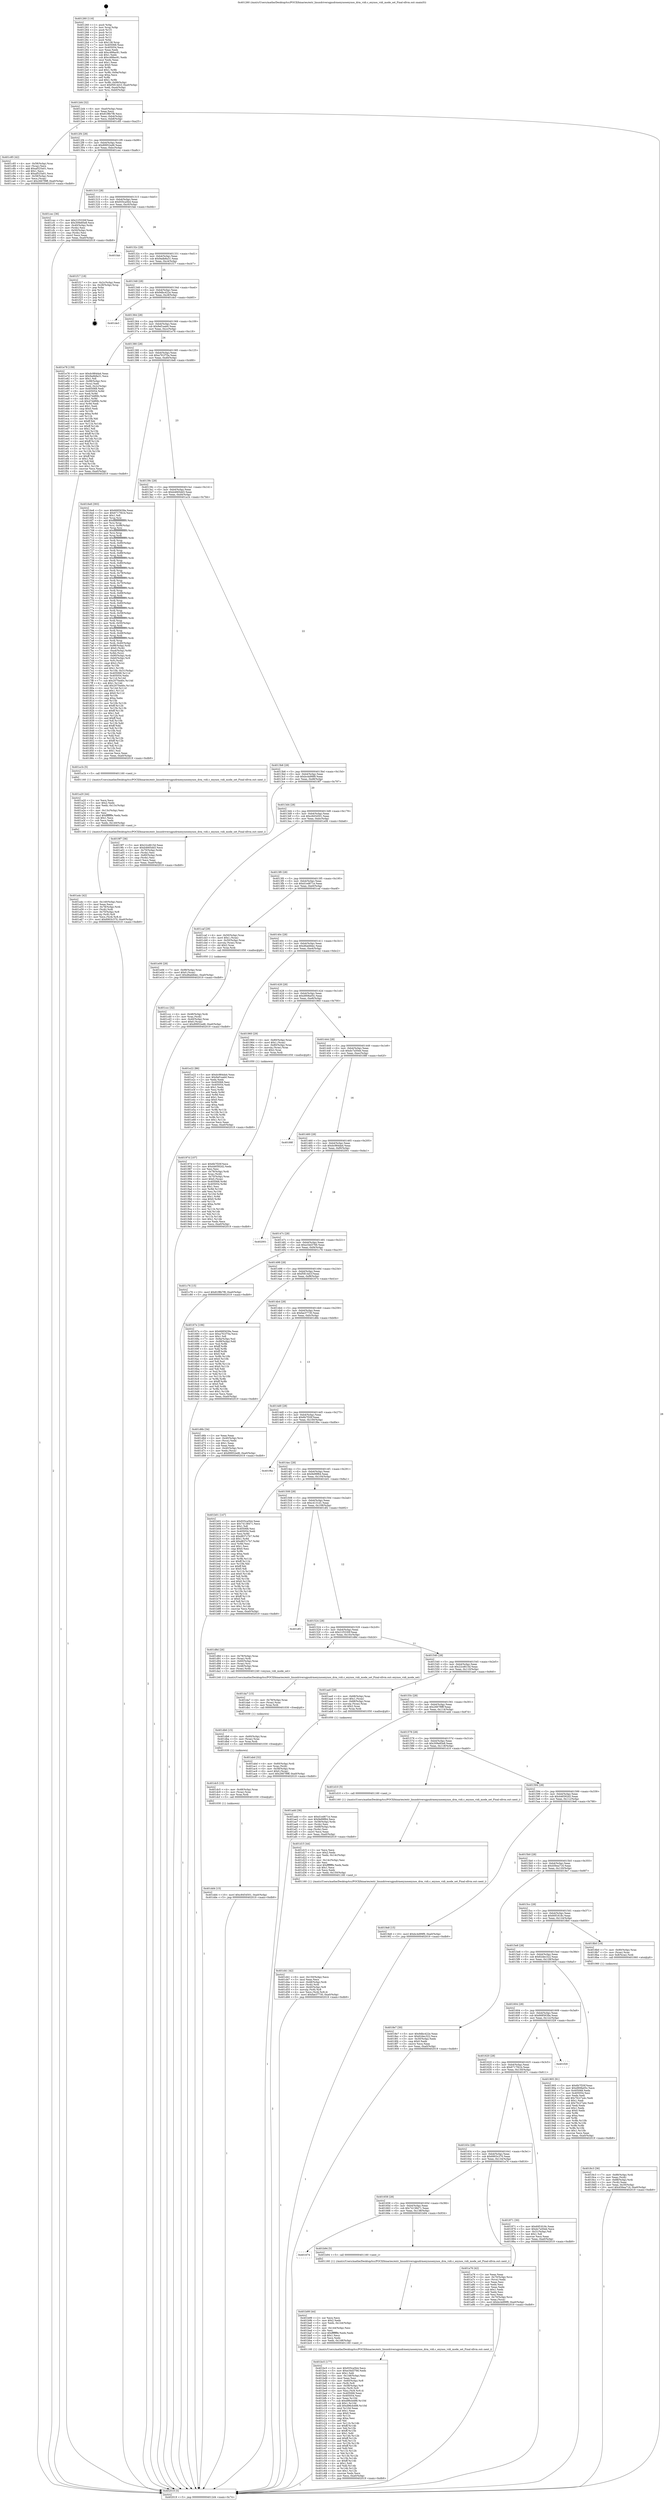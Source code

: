 digraph "0x401260" {
  label = "0x401260 (/mnt/c/Users/mathe/Desktop/tcc/POCII/binaries/extr_linuxdriversgpudrmexynosexynos_drm_vidi.c_exynos_vidi_mode_set_Final-ollvm.out::main(0))"
  labelloc = "t"
  node[shape=record]

  Entry [label="",width=0.3,height=0.3,shape=circle,fillcolor=black,style=filled]
  "0x4012d4" [label="{
     0x4012d4 [32]\l
     | [instrs]\l
     &nbsp;&nbsp;0x4012d4 \<+6\>: mov -0xa0(%rbp),%eax\l
     &nbsp;&nbsp;0x4012da \<+2\>: mov %eax,%ecx\l
     &nbsp;&nbsp;0x4012dc \<+6\>: sub $0x81f8b7f8,%ecx\l
     &nbsp;&nbsp;0x4012e2 \<+6\>: mov %eax,-0xb4(%rbp)\l
     &nbsp;&nbsp;0x4012e8 \<+6\>: mov %ecx,-0xb8(%rbp)\l
     &nbsp;&nbsp;0x4012ee \<+6\>: je 0000000000401c85 \<main+0xa25\>\l
  }"]
  "0x401c85" [label="{
     0x401c85 [42]\l
     | [instrs]\l
     &nbsp;&nbsp;0x401c85 \<+4\>: mov -0x58(%rbp),%rax\l
     &nbsp;&nbsp;0x401c89 \<+2\>: mov (%rax),%ecx\l
     &nbsp;&nbsp;0x401c8b \<+6\>: add $0xaf525a01,%ecx\l
     &nbsp;&nbsp;0x401c91 \<+3\>: add $0x1,%ecx\l
     &nbsp;&nbsp;0x401c94 \<+6\>: sub $0xaf525a01,%ecx\l
     &nbsp;&nbsp;0x401c9a \<+4\>: mov -0x58(%rbp),%rax\l
     &nbsp;&nbsp;0x401c9e \<+2\>: mov %ecx,(%rax)\l
     &nbsp;&nbsp;0x401ca0 \<+10\>: movl $0x2667f9ff,-0xa0(%rbp)\l
     &nbsp;&nbsp;0x401caa \<+5\>: jmp 0000000000402019 \<main+0xdb9\>\l
  }"]
  "0x4012f4" [label="{
     0x4012f4 [28]\l
     | [instrs]\l
     &nbsp;&nbsp;0x4012f4 \<+5\>: jmp 00000000004012f9 \<main+0x99\>\l
     &nbsp;&nbsp;0x4012f9 \<+6\>: mov -0xb4(%rbp),%eax\l
     &nbsp;&nbsp;0x4012ff \<+5\>: sub $0x89952ed6,%eax\l
     &nbsp;&nbsp;0x401304 \<+6\>: mov %eax,-0xbc(%rbp)\l
     &nbsp;&nbsp;0x40130a \<+6\>: je 0000000000401cec \<main+0xa8c\>\l
  }"]
  Exit [label="",width=0.3,height=0.3,shape=circle,fillcolor=black,style=filled,peripheries=2]
  "0x401cec" [label="{
     0x401cec [36]\l
     | [instrs]\l
     &nbsp;&nbsp;0x401cec \<+5\>: mov $0x21f3330f,%eax\l
     &nbsp;&nbsp;0x401cf1 \<+5\>: mov $0x309e85e8,%ecx\l
     &nbsp;&nbsp;0x401cf6 \<+4\>: mov -0x40(%rbp),%rdx\l
     &nbsp;&nbsp;0x401cfa \<+2\>: mov (%rdx),%esi\l
     &nbsp;&nbsp;0x401cfc \<+4\>: mov -0x50(%rbp),%rdx\l
     &nbsp;&nbsp;0x401d00 \<+2\>: cmp (%rdx),%esi\l
     &nbsp;&nbsp;0x401d02 \<+3\>: cmovl %ecx,%eax\l
     &nbsp;&nbsp;0x401d05 \<+6\>: mov %eax,-0xa0(%rbp)\l
     &nbsp;&nbsp;0x401d0b \<+5\>: jmp 0000000000402019 \<main+0xdb9\>\l
  }"]
  "0x401310" [label="{
     0x401310 [28]\l
     | [instrs]\l
     &nbsp;&nbsp;0x401310 \<+5\>: jmp 0000000000401315 \<main+0xb5\>\l
     &nbsp;&nbsp;0x401315 \<+6\>: mov -0xb4(%rbp),%eax\l
     &nbsp;&nbsp;0x40131b \<+5\>: sub $0x935ca5b4,%eax\l
     &nbsp;&nbsp;0x401320 \<+6\>: mov %eax,-0xc0(%rbp)\l
     &nbsp;&nbsp;0x401326 \<+6\>: je 0000000000401fab \<main+0xd4b\>\l
  }"]
  "0x401dd4" [label="{
     0x401dd4 [15]\l
     | [instrs]\l
     &nbsp;&nbsp;0x401dd4 \<+10\>: movl $0xc8454501,-0xa0(%rbp)\l
     &nbsp;&nbsp;0x401dde \<+5\>: jmp 0000000000402019 \<main+0xdb9\>\l
  }"]
  "0x401fab" [label="{
     0x401fab\l
  }", style=dashed]
  "0x40132c" [label="{
     0x40132c [28]\l
     | [instrs]\l
     &nbsp;&nbsp;0x40132c \<+5\>: jmp 0000000000401331 \<main+0xd1\>\l
     &nbsp;&nbsp;0x401331 \<+6\>: mov -0xb4(%rbp),%eax\l
     &nbsp;&nbsp;0x401337 \<+5\>: sub $0x9adb8a31,%eax\l
     &nbsp;&nbsp;0x40133c \<+6\>: mov %eax,-0xc4(%rbp)\l
     &nbsp;&nbsp;0x401342 \<+6\>: je 0000000000401f17 \<main+0xcb7\>\l
  }"]
  "0x401dc5" [label="{
     0x401dc5 [15]\l
     | [instrs]\l
     &nbsp;&nbsp;0x401dc5 \<+4\>: mov -0x48(%rbp),%rax\l
     &nbsp;&nbsp;0x401dc9 \<+3\>: mov (%rax),%rax\l
     &nbsp;&nbsp;0x401dcc \<+3\>: mov %rax,%rdi\l
     &nbsp;&nbsp;0x401dcf \<+5\>: call 0000000000401030 \<free@plt\>\l
     | [calls]\l
     &nbsp;&nbsp;0x401030 \{1\} (unknown)\l
  }"]
  "0x401f17" [label="{
     0x401f17 [18]\l
     | [instrs]\l
     &nbsp;&nbsp;0x401f17 \<+3\>: mov -0x2c(%rbp),%eax\l
     &nbsp;&nbsp;0x401f1a \<+4\>: lea -0x28(%rbp),%rsp\l
     &nbsp;&nbsp;0x401f1e \<+1\>: pop %rbx\l
     &nbsp;&nbsp;0x401f1f \<+2\>: pop %r12\l
     &nbsp;&nbsp;0x401f21 \<+2\>: pop %r13\l
     &nbsp;&nbsp;0x401f23 \<+2\>: pop %r14\l
     &nbsp;&nbsp;0x401f25 \<+2\>: pop %r15\l
     &nbsp;&nbsp;0x401f27 \<+1\>: pop %rbp\l
     &nbsp;&nbsp;0x401f28 \<+1\>: ret\l
  }"]
  "0x401348" [label="{
     0x401348 [28]\l
     | [instrs]\l
     &nbsp;&nbsp;0x401348 \<+5\>: jmp 000000000040134d \<main+0xed\>\l
     &nbsp;&nbsp;0x40134d \<+6\>: mov -0xb4(%rbp),%eax\l
     &nbsp;&nbsp;0x401353 \<+5\>: sub $0x9dbc422e,%eax\l
     &nbsp;&nbsp;0x401358 \<+6\>: mov %eax,-0xc8(%rbp)\l
     &nbsp;&nbsp;0x40135e \<+6\>: je 0000000000401de3 \<main+0xb83\>\l
  }"]
  "0x401db6" [label="{
     0x401db6 [15]\l
     | [instrs]\l
     &nbsp;&nbsp;0x401db6 \<+4\>: mov -0x60(%rbp),%rax\l
     &nbsp;&nbsp;0x401dba \<+3\>: mov (%rax),%rax\l
     &nbsp;&nbsp;0x401dbd \<+3\>: mov %rax,%rdi\l
     &nbsp;&nbsp;0x401dc0 \<+5\>: call 0000000000401030 \<free@plt\>\l
     | [calls]\l
     &nbsp;&nbsp;0x401030 \{1\} (unknown)\l
  }"]
  "0x401de3" [label="{
     0x401de3\l
  }", style=dashed]
  "0x401364" [label="{
     0x401364 [28]\l
     | [instrs]\l
     &nbsp;&nbsp;0x401364 \<+5\>: jmp 0000000000401369 \<main+0x109\>\l
     &nbsp;&nbsp;0x401369 \<+6\>: mov -0xb4(%rbp),%eax\l
     &nbsp;&nbsp;0x40136f \<+5\>: sub $0x9ef1eab0,%eax\l
     &nbsp;&nbsp;0x401374 \<+6\>: mov %eax,-0xcc(%rbp)\l
     &nbsp;&nbsp;0x40137a \<+6\>: je 0000000000401e78 \<main+0xc18\>\l
  }"]
  "0x401da7" [label="{
     0x401da7 [15]\l
     | [instrs]\l
     &nbsp;&nbsp;0x401da7 \<+4\>: mov -0x78(%rbp),%rax\l
     &nbsp;&nbsp;0x401dab \<+3\>: mov (%rax),%rax\l
     &nbsp;&nbsp;0x401dae \<+3\>: mov %rax,%rdi\l
     &nbsp;&nbsp;0x401db1 \<+5\>: call 0000000000401030 \<free@plt\>\l
     | [calls]\l
     &nbsp;&nbsp;0x401030 \{1\} (unknown)\l
  }"]
  "0x401e78" [label="{
     0x401e78 [159]\l
     | [instrs]\l
     &nbsp;&nbsp;0x401e78 \<+5\>: mov $0xdc984da4,%eax\l
     &nbsp;&nbsp;0x401e7d \<+5\>: mov $0x9adb8a31,%ecx\l
     &nbsp;&nbsp;0x401e82 \<+2\>: mov $0x1,%dl\l
     &nbsp;&nbsp;0x401e84 \<+7\>: mov -0x98(%rbp),%rsi\l
     &nbsp;&nbsp;0x401e8b \<+2\>: mov (%rsi),%edi\l
     &nbsp;&nbsp;0x401e8d \<+3\>: mov %edi,-0x2c(%rbp)\l
     &nbsp;&nbsp;0x401e90 \<+7\>: mov 0x405068,%edi\l
     &nbsp;&nbsp;0x401e97 \<+8\>: mov 0x405054,%r8d\l
     &nbsp;&nbsp;0x401e9f \<+3\>: mov %edi,%r9d\l
     &nbsp;&nbsp;0x401ea2 \<+7\>: add $0x47ddf0fc,%r9d\l
     &nbsp;&nbsp;0x401ea9 \<+4\>: sub $0x1,%r9d\l
     &nbsp;&nbsp;0x401ead \<+7\>: sub $0x47ddf0fc,%r9d\l
     &nbsp;&nbsp;0x401eb4 \<+4\>: imul %r9d,%edi\l
     &nbsp;&nbsp;0x401eb8 \<+3\>: and $0x1,%edi\l
     &nbsp;&nbsp;0x401ebb \<+3\>: cmp $0x0,%edi\l
     &nbsp;&nbsp;0x401ebe \<+4\>: sete %r10b\l
     &nbsp;&nbsp;0x401ec2 \<+4\>: cmp $0xa,%r8d\l
     &nbsp;&nbsp;0x401ec6 \<+4\>: setl %r11b\l
     &nbsp;&nbsp;0x401eca \<+3\>: mov %r10b,%bl\l
     &nbsp;&nbsp;0x401ecd \<+3\>: xor $0xff,%bl\l
     &nbsp;&nbsp;0x401ed0 \<+3\>: mov %r11b,%r14b\l
     &nbsp;&nbsp;0x401ed3 \<+4\>: xor $0xff,%r14b\l
     &nbsp;&nbsp;0x401ed7 \<+3\>: xor $0x1,%dl\l
     &nbsp;&nbsp;0x401eda \<+3\>: mov %bl,%r15b\l
     &nbsp;&nbsp;0x401edd \<+4\>: and $0xff,%r15b\l
     &nbsp;&nbsp;0x401ee1 \<+3\>: and %dl,%r10b\l
     &nbsp;&nbsp;0x401ee4 \<+3\>: mov %r14b,%r12b\l
     &nbsp;&nbsp;0x401ee7 \<+4\>: and $0xff,%r12b\l
     &nbsp;&nbsp;0x401eeb \<+3\>: and %dl,%r11b\l
     &nbsp;&nbsp;0x401eee \<+3\>: or %r10b,%r15b\l
     &nbsp;&nbsp;0x401ef1 \<+3\>: or %r11b,%r12b\l
     &nbsp;&nbsp;0x401ef4 \<+3\>: xor %r12b,%r15b\l
     &nbsp;&nbsp;0x401ef7 \<+3\>: or %r14b,%bl\l
     &nbsp;&nbsp;0x401efa \<+3\>: xor $0xff,%bl\l
     &nbsp;&nbsp;0x401efd \<+3\>: or $0x1,%dl\l
     &nbsp;&nbsp;0x401f00 \<+2\>: and %dl,%bl\l
     &nbsp;&nbsp;0x401f02 \<+3\>: or %bl,%r15b\l
     &nbsp;&nbsp;0x401f05 \<+4\>: test $0x1,%r15b\l
     &nbsp;&nbsp;0x401f09 \<+3\>: cmovne %ecx,%eax\l
     &nbsp;&nbsp;0x401f0c \<+6\>: mov %eax,-0xa0(%rbp)\l
     &nbsp;&nbsp;0x401f12 \<+5\>: jmp 0000000000402019 \<main+0xdb9\>\l
  }"]
  "0x401380" [label="{
     0x401380 [28]\l
     | [instrs]\l
     &nbsp;&nbsp;0x401380 \<+5\>: jmp 0000000000401385 \<main+0x125\>\l
     &nbsp;&nbsp;0x401385 \<+6\>: mov -0xb4(%rbp),%eax\l
     &nbsp;&nbsp;0x40138b \<+5\>: sub $0xa761f70a,%eax\l
     &nbsp;&nbsp;0x401390 \<+6\>: mov %eax,-0xd0(%rbp)\l
     &nbsp;&nbsp;0x401396 \<+6\>: je 00000000004016e8 \<main+0x488\>\l
  }"]
  "0x401d41" [label="{
     0x401d41 [42]\l
     | [instrs]\l
     &nbsp;&nbsp;0x401d41 \<+6\>: mov -0x150(%rbp),%ecx\l
     &nbsp;&nbsp;0x401d47 \<+3\>: imul %eax,%ecx\l
     &nbsp;&nbsp;0x401d4a \<+4\>: mov -0x48(%rbp),%rdi\l
     &nbsp;&nbsp;0x401d4e \<+3\>: mov (%rdi),%rdi\l
     &nbsp;&nbsp;0x401d51 \<+4\>: mov -0x40(%rbp),%r8\l
     &nbsp;&nbsp;0x401d55 \<+3\>: movslq (%r8),%r8\l
     &nbsp;&nbsp;0x401d58 \<+4\>: mov %ecx,(%rdi,%r8,4)\l
     &nbsp;&nbsp;0x401d5c \<+10\>: movl $0xfae37730,-0xa0(%rbp)\l
     &nbsp;&nbsp;0x401d66 \<+5\>: jmp 0000000000402019 \<main+0xdb9\>\l
  }"]
  "0x4016e8" [label="{
     0x4016e8 [393]\l
     | [instrs]\l
     &nbsp;&nbsp;0x4016e8 \<+5\>: mov $0x6685639a,%eax\l
     &nbsp;&nbsp;0x4016ed \<+5\>: mov $0x6717f41b,%ecx\l
     &nbsp;&nbsp;0x4016f2 \<+2\>: mov $0x1,%dl\l
     &nbsp;&nbsp;0x4016f4 \<+3\>: mov %rsp,%rsi\l
     &nbsp;&nbsp;0x4016f7 \<+4\>: add $0xfffffffffffffff0,%rsi\l
     &nbsp;&nbsp;0x4016fb \<+3\>: mov %rsi,%rsp\l
     &nbsp;&nbsp;0x4016fe \<+7\>: mov %rsi,-0x98(%rbp)\l
     &nbsp;&nbsp;0x401705 \<+3\>: mov %rsp,%rsi\l
     &nbsp;&nbsp;0x401708 \<+4\>: add $0xfffffffffffffff0,%rsi\l
     &nbsp;&nbsp;0x40170c \<+3\>: mov %rsi,%rsp\l
     &nbsp;&nbsp;0x40170f \<+3\>: mov %rsp,%rdi\l
     &nbsp;&nbsp;0x401712 \<+4\>: add $0xfffffffffffffff0,%rdi\l
     &nbsp;&nbsp;0x401716 \<+3\>: mov %rdi,%rsp\l
     &nbsp;&nbsp;0x401719 \<+7\>: mov %rdi,-0x90(%rbp)\l
     &nbsp;&nbsp;0x401720 \<+3\>: mov %rsp,%rdi\l
     &nbsp;&nbsp;0x401723 \<+4\>: add $0xfffffffffffffff0,%rdi\l
     &nbsp;&nbsp;0x401727 \<+3\>: mov %rdi,%rsp\l
     &nbsp;&nbsp;0x40172a \<+7\>: mov %rdi,-0x88(%rbp)\l
     &nbsp;&nbsp;0x401731 \<+3\>: mov %rsp,%rdi\l
     &nbsp;&nbsp;0x401734 \<+4\>: add $0xfffffffffffffff0,%rdi\l
     &nbsp;&nbsp;0x401738 \<+3\>: mov %rdi,%rsp\l
     &nbsp;&nbsp;0x40173b \<+4\>: mov %rdi,-0x80(%rbp)\l
     &nbsp;&nbsp;0x40173f \<+3\>: mov %rsp,%rdi\l
     &nbsp;&nbsp;0x401742 \<+4\>: add $0xfffffffffffffff0,%rdi\l
     &nbsp;&nbsp;0x401746 \<+3\>: mov %rdi,%rsp\l
     &nbsp;&nbsp;0x401749 \<+4\>: mov %rdi,-0x78(%rbp)\l
     &nbsp;&nbsp;0x40174d \<+3\>: mov %rsp,%rdi\l
     &nbsp;&nbsp;0x401750 \<+4\>: add $0xfffffffffffffff0,%rdi\l
     &nbsp;&nbsp;0x401754 \<+3\>: mov %rdi,%rsp\l
     &nbsp;&nbsp;0x401757 \<+4\>: mov %rdi,-0x70(%rbp)\l
     &nbsp;&nbsp;0x40175b \<+3\>: mov %rsp,%rdi\l
     &nbsp;&nbsp;0x40175e \<+4\>: add $0xfffffffffffffff0,%rdi\l
     &nbsp;&nbsp;0x401762 \<+3\>: mov %rdi,%rsp\l
     &nbsp;&nbsp;0x401765 \<+4\>: mov %rdi,-0x68(%rbp)\l
     &nbsp;&nbsp;0x401769 \<+3\>: mov %rsp,%rdi\l
     &nbsp;&nbsp;0x40176c \<+4\>: add $0xfffffffffffffff0,%rdi\l
     &nbsp;&nbsp;0x401770 \<+3\>: mov %rdi,%rsp\l
     &nbsp;&nbsp;0x401773 \<+4\>: mov %rdi,-0x60(%rbp)\l
     &nbsp;&nbsp;0x401777 \<+3\>: mov %rsp,%rdi\l
     &nbsp;&nbsp;0x40177a \<+4\>: add $0xfffffffffffffff0,%rdi\l
     &nbsp;&nbsp;0x40177e \<+3\>: mov %rdi,%rsp\l
     &nbsp;&nbsp;0x401781 \<+4\>: mov %rdi,-0x58(%rbp)\l
     &nbsp;&nbsp;0x401785 \<+3\>: mov %rsp,%rdi\l
     &nbsp;&nbsp;0x401788 \<+4\>: add $0xfffffffffffffff0,%rdi\l
     &nbsp;&nbsp;0x40178c \<+3\>: mov %rdi,%rsp\l
     &nbsp;&nbsp;0x40178f \<+4\>: mov %rdi,-0x50(%rbp)\l
     &nbsp;&nbsp;0x401793 \<+3\>: mov %rsp,%rdi\l
     &nbsp;&nbsp;0x401796 \<+4\>: add $0xfffffffffffffff0,%rdi\l
     &nbsp;&nbsp;0x40179a \<+3\>: mov %rdi,%rsp\l
     &nbsp;&nbsp;0x40179d \<+4\>: mov %rdi,-0x48(%rbp)\l
     &nbsp;&nbsp;0x4017a1 \<+3\>: mov %rsp,%rdi\l
     &nbsp;&nbsp;0x4017a4 \<+4\>: add $0xfffffffffffffff0,%rdi\l
     &nbsp;&nbsp;0x4017a8 \<+3\>: mov %rdi,%rsp\l
     &nbsp;&nbsp;0x4017ab \<+4\>: mov %rdi,-0x40(%rbp)\l
     &nbsp;&nbsp;0x4017af \<+7\>: mov -0x98(%rbp),%rdi\l
     &nbsp;&nbsp;0x4017b6 \<+6\>: movl $0x0,(%rdi)\l
     &nbsp;&nbsp;0x4017bc \<+7\>: mov -0xa4(%rbp),%r8d\l
     &nbsp;&nbsp;0x4017c3 \<+3\>: mov %r8d,(%rsi)\l
     &nbsp;&nbsp;0x4017c6 \<+7\>: mov -0x90(%rbp),%rdi\l
     &nbsp;&nbsp;0x4017cd \<+7\>: mov -0xb0(%rbp),%r9\l
     &nbsp;&nbsp;0x4017d4 \<+3\>: mov %r9,(%rdi)\l
     &nbsp;&nbsp;0x4017d7 \<+3\>: cmpl $0x2,(%rsi)\l
     &nbsp;&nbsp;0x4017da \<+4\>: setne %r10b\l
     &nbsp;&nbsp;0x4017de \<+4\>: and $0x1,%r10b\l
     &nbsp;&nbsp;0x4017e2 \<+4\>: mov %r10b,-0x31(%rbp)\l
     &nbsp;&nbsp;0x4017e6 \<+8\>: mov 0x405068,%r11d\l
     &nbsp;&nbsp;0x4017ee \<+7\>: mov 0x405054,%ebx\l
     &nbsp;&nbsp;0x4017f5 \<+3\>: mov %r11d,%r14d\l
     &nbsp;&nbsp;0x4017f8 \<+7\>: sub $0x2070a40c,%r14d\l
     &nbsp;&nbsp;0x4017ff \<+4\>: sub $0x1,%r14d\l
     &nbsp;&nbsp;0x401803 \<+7\>: add $0x2070a40c,%r14d\l
     &nbsp;&nbsp;0x40180a \<+4\>: imul %r14d,%r11d\l
     &nbsp;&nbsp;0x40180e \<+4\>: and $0x1,%r11d\l
     &nbsp;&nbsp;0x401812 \<+4\>: cmp $0x0,%r11d\l
     &nbsp;&nbsp;0x401816 \<+4\>: sete %r10b\l
     &nbsp;&nbsp;0x40181a \<+3\>: cmp $0xa,%ebx\l
     &nbsp;&nbsp;0x40181d \<+4\>: setl %r15b\l
     &nbsp;&nbsp;0x401821 \<+3\>: mov %r10b,%r12b\l
     &nbsp;&nbsp;0x401824 \<+4\>: xor $0xff,%r12b\l
     &nbsp;&nbsp;0x401828 \<+3\>: mov %r15b,%r13b\l
     &nbsp;&nbsp;0x40182b \<+4\>: xor $0xff,%r13b\l
     &nbsp;&nbsp;0x40182f \<+3\>: xor $0x1,%dl\l
     &nbsp;&nbsp;0x401832 \<+3\>: mov %r12b,%sil\l
     &nbsp;&nbsp;0x401835 \<+4\>: and $0xff,%sil\l
     &nbsp;&nbsp;0x401839 \<+3\>: and %dl,%r10b\l
     &nbsp;&nbsp;0x40183c \<+3\>: mov %r13b,%dil\l
     &nbsp;&nbsp;0x40183f \<+4\>: and $0xff,%dil\l
     &nbsp;&nbsp;0x401843 \<+3\>: and %dl,%r15b\l
     &nbsp;&nbsp;0x401846 \<+3\>: or %r10b,%sil\l
     &nbsp;&nbsp;0x401849 \<+3\>: or %r15b,%dil\l
     &nbsp;&nbsp;0x40184c \<+3\>: xor %dil,%sil\l
     &nbsp;&nbsp;0x40184f \<+3\>: or %r13b,%r12b\l
     &nbsp;&nbsp;0x401852 \<+4\>: xor $0xff,%r12b\l
     &nbsp;&nbsp;0x401856 \<+3\>: or $0x1,%dl\l
     &nbsp;&nbsp;0x401859 \<+3\>: and %dl,%r12b\l
     &nbsp;&nbsp;0x40185c \<+3\>: or %r12b,%sil\l
     &nbsp;&nbsp;0x40185f \<+4\>: test $0x1,%sil\l
     &nbsp;&nbsp;0x401863 \<+3\>: cmovne %ecx,%eax\l
     &nbsp;&nbsp;0x401866 \<+6\>: mov %eax,-0xa0(%rbp)\l
     &nbsp;&nbsp;0x40186c \<+5\>: jmp 0000000000402019 \<main+0xdb9\>\l
  }"]
  "0x40139c" [label="{
     0x40139c [28]\l
     | [instrs]\l
     &nbsp;&nbsp;0x40139c \<+5\>: jmp 00000000004013a1 \<main+0x141\>\l
     &nbsp;&nbsp;0x4013a1 \<+6\>: mov -0xb4(%rbp),%eax\l
     &nbsp;&nbsp;0x4013a7 \<+5\>: sub $0xb4665dd3,%eax\l
     &nbsp;&nbsp;0x4013ac \<+6\>: mov %eax,-0xd4(%rbp)\l
     &nbsp;&nbsp;0x4013b2 \<+6\>: je 0000000000401a1b \<main+0x7bb\>\l
  }"]
  "0x401d15" [label="{
     0x401d15 [44]\l
     | [instrs]\l
     &nbsp;&nbsp;0x401d15 \<+2\>: xor %ecx,%ecx\l
     &nbsp;&nbsp;0x401d17 \<+5\>: mov $0x2,%edx\l
     &nbsp;&nbsp;0x401d1c \<+6\>: mov %edx,-0x14c(%rbp)\l
     &nbsp;&nbsp;0x401d22 \<+1\>: cltd\l
     &nbsp;&nbsp;0x401d23 \<+6\>: mov -0x14c(%rbp),%esi\l
     &nbsp;&nbsp;0x401d29 \<+2\>: idiv %esi\l
     &nbsp;&nbsp;0x401d2b \<+6\>: imul $0xfffffffe,%edx,%edx\l
     &nbsp;&nbsp;0x401d31 \<+3\>: sub $0x1,%ecx\l
     &nbsp;&nbsp;0x401d34 \<+2\>: sub %ecx,%edx\l
     &nbsp;&nbsp;0x401d36 \<+6\>: mov %edx,-0x150(%rbp)\l
     &nbsp;&nbsp;0x401d3c \<+5\>: call 0000000000401160 \<next_i\>\l
     | [calls]\l
     &nbsp;&nbsp;0x401160 \{1\} (/mnt/c/Users/mathe/Desktop/tcc/POCII/binaries/extr_linuxdriversgpudrmexynosexynos_drm_vidi.c_exynos_vidi_mode_set_Final-ollvm.out::next_i)\l
  }"]
  "0x401a1b" [label="{
     0x401a1b [5]\l
     | [instrs]\l
     &nbsp;&nbsp;0x401a1b \<+5\>: call 0000000000401160 \<next_i\>\l
     | [calls]\l
     &nbsp;&nbsp;0x401160 \{1\} (/mnt/c/Users/mathe/Desktop/tcc/POCII/binaries/extr_linuxdriversgpudrmexynosexynos_drm_vidi.c_exynos_vidi_mode_set_Final-ollvm.out::next_i)\l
  }"]
  "0x4013b8" [label="{
     0x4013b8 [28]\l
     | [instrs]\l
     &nbsp;&nbsp;0x4013b8 \<+5\>: jmp 00000000004013bd \<main+0x15d\>\l
     &nbsp;&nbsp;0x4013bd \<+6\>: mov -0xb4(%rbp),%eax\l
     &nbsp;&nbsp;0x4013c3 \<+5\>: sub $0xbc4d99f9,%eax\l
     &nbsp;&nbsp;0x4013c8 \<+6\>: mov %eax,-0xd8(%rbp)\l
     &nbsp;&nbsp;0x4013ce \<+6\>: je 00000000004019f7 \<main+0x797\>\l
  }"]
  "0x401ccc" [label="{
     0x401ccc [32]\l
     | [instrs]\l
     &nbsp;&nbsp;0x401ccc \<+4\>: mov -0x48(%rbp),%rdi\l
     &nbsp;&nbsp;0x401cd0 \<+3\>: mov %rax,(%rdi)\l
     &nbsp;&nbsp;0x401cd3 \<+4\>: mov -0x40(%rbp),%rax\l
     &nbsp;&nbsp;0x401cd7 \<+6\>: movl $0x0,(%rax)\l
     &nbsp;&nbsp;0x401cdd \<+10\>: movl $0x89952ed6,-0xa0(%rbp)\l
     &nbsp;&nbsp;0x401ce7 \<+5\>: jmp 0000000000402019 \<main+0xdb9\>\l
  }"]
  "0x4019f7" [label="{
     0x4019f7 [36]\l
     | [instrs]\l
     &nbsp;&nbsp;0x4019f7 \<+5\>: mov $0x22cd615d,%eax\l
     &nbsp;&nbsp;0x4019fc \<+5\>: mov $0xb4665dd3,%ecx\l
     &nbsp;&nbsp;0x401a01 \<+4\>: mov -0x70(%rbp),%rdx\l
     &nbsp;&nbsp;0x401a05 \<+2\>: mov (%rdx),%esi\l
     &nbsp;&nbsp;0x401a07 \<+4\>: mov -0x80(%rbp),%rdx\l
     &nbsp;&nbsp;0x401a0b \<+2\>: cmp (%rdx),%esi\l
     &nbsp;&nbsp;0x401a0d \<+3\>: cmovl %ecx,%eax\l
     &nbsp;&nbsp;0x401a10 \<+6\>: mov %eax,-0xa0(%rbp)\l
     &nbsp;&nbsp;0x401a16 \<+5\>: jmp 0000000000402019 \<main+0xdb9\>\l
  }"]
  "0x4013d4" [label="{
     0x4013d4 [28]\l
     | [instrs]\l
     &nbsp;&nbsp;0x4013d4 \<+5\>: jmp 00000000004013d9 \<main+0x179\>\l
     &nbsp;&nbsp;0x4013d9 \<+6\>: mov -0xb4(%rbp),%eax\l
     &nbsp;&nbsp;0x4013df \<+5\>: sub $0xc8454501,%eax\l
     &nbsp;&nbsp;0x4013e4 \<+6\>: mov %eax,-0xdc(%rbp)\l
     &nbsp;&nbsp;0x4013ea \<+6\>: je 0000000000401e06 \<main+0xba6\>\l
  }"]
  "0x401bc5" [label="{
     0x401bc5 [177]\l
     | [instrs]\l
     &nbsp;&nbsp;0x401bc5 \<+5\>: mov $0x935ca5b4,%ecx\l
     &nbsp;&nbsp;0x401bca \<+5\>: mov $0xe34d3766,%edx\l
     &nbsp;&nbsp;0x401bcf \<+3\>: mov $0x1,%dil\l
     &nbsp;&nbsp;0x401bd2 \<+6\>: mov -0x148(%rbp),%esi\l
     &nbsp;&nbsp;0x401bd8 \<+3\>: imul %eax,%esi\l
     &nbsp;&nbsp;0x401bdb \<+4\>: mov -0x60(%rbp),%r8\l
     &nbsp;&nbsp;0x401bdf \<+3\>: mov (%r8),%r8\l
     &nbsp;&nbsp;0x401be2 \<+4\>: mov -0x58(%rbp),%r9\l
     &nbsp;&nbsp;0x401be6 \<+3\>: movslq (%r9),%r9\l
     &nbsp;&nbsp;0x401be9 \<+4\>: mov %esi,(%r8,%r9,4)\l
     &nbsp;&nbsp;0x401bed \<+7\>: mov 0x405068,%eax\l
     &nbsp;&nbsp;0x401bf4 \<+7\>: mov 0x405054,%esi\l
     &nbsp;&nbsp;0x401bfb \<+3\>: mov %eax,%r10d\l
     &nbsp;&nbsp;0x401bfe \<+7\>: sub $0xd96cb488,%r10d\l
     &nbsp;&nbsp;0x401c05 \<+4\>: sub $0x1,%r10d\l
     &nbsp;&nbsp;0x401c09 \<+7\>: add $0xd96cb488,%r10d\l
     &nbsp;&nbsp;0x401c10 \<+4\>: imul %r10d,%eax\l
     &nbsp;&nbsp;0x401c14 \<+3\>: and $0x1,%eax\l
     &nbsp;&nbsp;0x401c17 \<+3\>: cmp $0x0,%eax\l
     &nbsp;&nbsp;0x401c1a \<+4\>: sete %r11b\l
     &nbsp;&nbsp;0x401c1e \<+3\>: cmp $0xa,%esi\l
     &nbsp;&nbsp;0x401c21 \<+3\>: setl %bl\l
     &nbsp;&nbsp;0x401c24 \<+3\>: mov %r11b,%r14b\l
     &nbsp;&nbsp;0x401c27 \<+4\>: xor $0xff,%r14b\l
     &nbsp;&nbsp;0x401c2b \<+3\>: mov %bl,%r15b\l
     &nbsp;&nbsp;0x401c2e \<+4\>: xor $0xff,%r15b\l
     &nbsp;&nbsp;0x401c32 \<+4\>: xor $0x1,%dil\l
     &nbsp;&nbsp;0x401c36 \<+3\>: mov %r14b,%r12b\l
     &nbsp;&nbsp;0x401c39 \<+4\>: and $0xff,%r12b\l
     &nbsp;&nbsp;0x401c3d \<+3\>: and %dil,%r11b\l
     &nbsp;&nbsp;0x401c40 \<+3\>: mov %r15b,%r13b\l
     &nbsp;&nbsp;0x401c43 \<+4\>: and $0xff,%r13b\l
     &nbsp;&nbsp;0x401c47 \<+3\>: and %dil,%bl\l
     &nbsp;&nbsp;0x401c4a \<+3\>: or %r11b,%r12b\l
     &nbsp;&nbsp;0x401c4d \<+3\>: or %bl,%r13b\l
     &nbsp;&nbsp;0x401c50 \<+3\>: xor %r13b,%r12b\l
     &nbsp;&nbsp;0x401c53 \<+3\>: or %r15b,%r14b\l
     &nbsp;&nbsp;0x401c56 \<+4\>: xor $0xff,%r14b\l
     &nbsp;&nbsp;0x401c5a \<+4\>: or $0x1,%dil\l
     &nbsp;&nbsp;0x401c5e \<+3\>: and %dil,%r14b\l
     &nbsp;&nbsp;0x401c61 \<+3\>: or %r14b,%r12b\l
     &nbsp;&nbsp;0x401c64 \<+4\>: test $0x1,%r12b\l
     &nbsp;&nbsp;0x401c68 \<+3\>: cmovne %edx,%ecx\l
     &nbsp;&nbsp;0x401c6b \<+6\>: mov %ecx,-0xa0(%rbp)\l
     &nbsp;&nbsp;0x401c71 \<+5\>: jmp 0000000000402019 \<main+0xdb9\>\l
  }"]
  "0x401e06" [label="{
     0x401e06 [28]\l
     | [instrs]\l
     &nbsp;&nbsp;0x401e06 \<+7\>: mov -0x98(%rbp),%rax\l
     &nbsp;&nbsp;0x401e0d \<+6\>: movl $0x0,(%rax)\l
     &nbsp;&nbsp;0x401e13 \<+10\>: movl $0xd6ab8dec,-0xa0(%rbp)\l
     &nbsp;&nbsp;0x401e1d \<+5\>: jmp 0000000000402019 \<main+0xdb9\>\l
  }"]
  "0x4013f0" [label="{
     0x4013f0 [28]\l
     | [instrs]\l
     &nbsp;&nbsp;0x4013f0 \<+5\>: jmp 00000000004013f5 \<main+0x195\>\l
     &nbsp;&nbsp;0x4013f5 \<+6\>: mov -0xb4(%rbp),%eax\l
     &nbsp;&nbsp;0x4013fb \<+5\>: sub $0xd1ed671e,%eax\l
     &nbsp;&nbsp;0x401400 \<+6\>: mov %eax,-0xe0(%rbp)\l
     &nbsp;&nbsp;0x401406 \<+6\>: je 0000000000401caf \<main+0xa4f\>\l
  }"]
  "0x401b99" [label="{
     0x401b99 [44]\l
     | [instrs]\l
     &nbsp;&nbsp;0x401b99 \<+2\>: xor %ecx,%ecx\l
     &nbsp;&nbsp;0x401b9b \<+5\>: mov $0x2,%edx\l
     &nbsp;&nbsp;0x401ba0 \<+6\>: mov %edx,-0x144(%rbp)\l
     &nbsp;&nbsp;0x401ba6 \<+1\>: cltd\l
     &nbsp;&nbsp;0x401ba7 \<+6\>: mov -0x144(%rbp),%esi\l
     &nbsp;&nbsp;0x401bad \<+2\>: idiv %esi\l
     &nbsp;&nbsp;0x401baf \<+6\>: imul $0xfffffffe,%edx,%edx\l
     &nbsp;&nbsp;0x401bb5 \<+3\>: sub $0x1,%ecx\l
     &nbsp;&nbsp;0x401bb8 \<+2\>: sub %ecx,%edx\l
     &nbsp;&nbsp;0x401bba \<+6\>: mov %edx,-0x148(%rbp)\l
     &nbsp;&nbsp;0x401bc0 \<+5\>: call 0000000000401160 \<next_i\>\l
     | [calls]\l
     &nbsp;&nbsp;0x401160 \{1\} (/mnt/c/Users/mathe/Desktop/tcc/POCII/binaries/extr_linuxdriversgpudrmexynosexynos_drm_vidi.c_exynos_vidi_mode_set_Final-ollvm.out::next_i)\l
  }"]
  "0x401caf" [label="{
     0x401caf [29]\l
     | [instrs]\l
     &nbsp;&nbsp;0x401caf \<+4\>: mov -0x50(%rbp),%rax\l
     &nbsp;&nbsp;0x401cb3 \<+6\>: movl $0x1,(%rax)\l
     &nbsp;&nbsp;0x401cb9 \<+4\>: mov -0x50(%rbp),%rax\l
     &nbsp;&nbsp;0x401cbd \<+3\>: movslq (%rax),%rax\l
     &nbsp;&nbsp;0x401cc0 \<+4\>: shl $0x2,%rax\l
     &nbsp;&nbsp;0x401cc4 \<+3\>: mov %rax,%rdi\l
     &nbsp;&nbsp;0x401cc7 \<+5\>: call 0000000000401050 \<malloc@plt\>\l
     | [calls]\l
     &nbsp;&nbsp;0x401050 \{1\} (unknown)\l
  }"]
  "0x40140c" [label="{
     0x40140c [28]\l
     | [instrs]\l
     &nbsp;&nbsp;0x40140c \<+5\>: jmp 0000000000401411 \<main+0x1b1\>\l
     &nbsp;&nbsp;0x401411 \<+6\>: mov -0xb4(%rbp),%eax\l
     &nbsp;&nbsp;0x401417 \<+5\>: sub $0xd6ab8dec,%eax\l
     &nbsp;&nbsp;0x40141c \<+6\>: mov %eax,-0xe4(%rbp)\l
     &nbsp;&nbsp;0x401422 \<+6\>: je 0000000000401e22 \<main+0xbc2\>\l
  }"]
  "0x401674" [label="{
     0x401674\l
  }", style=dashed]
  "0x401e22" [label="{
     0x401e22 [86]\l
     | [instrs]\l
     &nbsp;&nbsp;0x401e22 \<+5\>: mov $0xdc984da4,%eax\l
     &nbsp;&nbsp;0x401e27 \<+5\>: mov $0x9ef1eab0,%ecx\l
     &nbsp;&nbsp;0x401e2c \<+2\>: xor %edx,%edx\l
     &nbsp;&nbsp;0x401e2e \<+7\>: mov 0x405068,%esi\l
     &nbsp;&nbsp;0x401e35 \<+7\>: mov 0x405054,%edi\l
     &nbsp;&nbsp;0x401e3c \<+3\>: sub $0x1,%edx\l
     &nbsp;&nbsp;0x401e3f \<+3\>: mov %esi,%r8d\l
     &nbsp;&nbsp;0x401e42 \<+3\>: add %edx,%r8d\l
     &nbsp;&nbsp;0x401e45 \<+4\>: imul %r8d,%esi\l
     &nbsp;&nbsp;0x401e49 \<+3\>: and $0x1,%esi\l
     &nbsp;&nbsp;0x401e4c \<+3\>: cmp $0x0,%esi\l
     &nbsp;&nbsp;0x401e4f \<+4\>: sete %r9b\l
     &nbsp;&nbsp;0x401e53 \<+3\>: cmp $0xa,%edi\l
     &nbsp;&nbsp;0x401e56 \<+4\>: setl %r10b\l
     &nbsp;&nbsp;0x401e5a \<+3\>: mov %r9b,%r11b\l
     &nbsp;&nbsp;0x401e5d \<+3\>: and %r10b,%r11b\l
     &nbsp;&nbsp;0x401e60 \<+3\>: xor %r10b,%r9b\l
     &nbsp;&nbsp;0x401e63 \<+3\>: or %r9b,%r11b\l
     &nbsp;&nbsp;0x401e66 \<+4\>: test $0x1,%r11b\l
     &nbsp;&nbsp;0x401e6a \<+3\>: cmovne %ecx,%eax\l
     &nbsp;&nbsp;0x401e6d \<+6\>: mov %eax,-0xa0(%rbp)\l
     &nbsp;&nbsp;0x401e73 \<+5\>: jmp 0000000000402019 \<main+0xdb9\>\l
  }"]
  "0x401428" [label="{
     0x401428 [28]\l
     | [instrs]\l
     &nbsp;&nbsp;0x401428 \<+5\>: jmp 000000000040142d \<main+0x1cd\>\l
     &nbsp;&nbsp;0x40142d \<+6\>: mov -0xb4(%rbp),%eax\l
     &nbsp;&nbsp;0x401433 \<+5\>: sub $0xd908a05c,%eax\l
     &nbsp;&nbsp;0x401438 \<+6\>: mov %eax,-0xe8(%rbp)\l
     &nbsp;&nbsp;0x40143e \<+6\>: je 0000000000401960 \<main+0x700\>\l
  }"]
  "0x401b94" [label="{
     0x401b94 [5]\l
     | [instrs]\l
     &nbsp;&nbsp;0x401b94 \<+5\>: call 0000000000401160 \<next_i\>\l
     | [calls]\l
     &nbsp;&nbsp;0x401160 \{1\} (/mnt/c/Users/mathe/Desktop/tcc/POCII/binaries/extr_linuxdriversgpudrmexynosexynos_drm_vidi.c_exynos_vidi_mode_set_Final-ollvm.out::next_i)\l
  }"]
  "0x401960" [label="{
     0x401960 [29]\l
     | [instrs]\l
     &nbsp;&nbsp;0x401960 \<+4\>: mov -0x80(%rbp),%rax\l
     &nbsp;&nbsp;0x401964 \<+6\>: movl $0x1,(%rax)\l
     &nbsp;&nbsp;0x40196a \<+4\>: mov -0x80(%rbp),%rax\l
     &nbsp;&nbsp;0x40196e \<+3\>: movslq (%rax),%rax\l
     &nbsp;&nbsp;0x401971 \<+4\>: shl $0x2,%rax\l
     &nbsp;&nbsp;0x401975 \<+3\>: mov %rax,%rdi\l
     &nbsp;&nbsp;0x401978 \<+5\>: call 0000000000401050 \<malloc@plt\>\l
     | [calls]\l
     &nbsp;&nbsp;0x401050 \{1\} (unknown)\l
  }"]
  "0x401444" [label="{
     0x401444 [28]\l
     | [instrs]\l
     &nbsp;&nbsp;0x401444 \<+5\>: jmp 0000000000401449 \<main+0x1e9\>\l
     &nbsp;&nbsp;0x401449 \<+6\>: mov -0xb4(%rbp),%eax\l
     &nbsp;&nbsp;0x40144f \<+5\>: sub $0xdc7a50eb,%eax\l
     &nbsp;&nbsp;0x401454 \<+6\>: mov %eax,-0xec(%rbp)\l
     &nbsp;&nbsp;0x40145a \<+6\>: je 000000000040188f \<main+0x62f\>\l
  }"]
  "0x401abd" [label="{
     0x401abd [32]\l
     | [instrs]\l
     &nbsp;&nbsp;0x401abd \<+4\>: mov -0x60(%rbp),%rdi\l
     &nbsp;&nbsp;0x401ac1 \<+3\>: mov %rax,(%rdi)\l
     &nbsp;&nbsp;0x401ac4 \<+4\>: mov -0x58(%rbp),%rax\l
     &nbsp;&nbsp;0x401ac8 \<+6\>: movl $0x0,(%rax)\l
     &nbsp;&nbsp;0x401ace \<+10\>: movl $0x2667f9ff,-0xa0(%rbp)\l
     &nbsp;&nbsp;0x401ad8 \<+5\>: jmp 0000000000402019 \<main+0xdb9\>\l
  }"]
  "0x40188f" [label="{
     0x40188f\l
  }", style=dashed]
  "0x401460" [label="{
     0x401460 [28]\l
     | [instrs]\l
     &nbsp;&nbsp;0x401460 \<+5\>: jmp 0000000000401465 \<main+0x205\>\l
     &nbsp;&nbsp;0x401465 \<+6\>: mov -0xb4(%rbp),%eax\l
     &nbsp;&nbsp;0x40146b \<+5\>: sub $0xdc984da4,%eax\l
     &nbsp;&nbsp;0x401470 \<+6\>: mov %eax,-0xf0(%rbp)\l
     &nbsp;&nbsp;0x401476 \<+6\>: je 0000000000402001 \<main+0xda1\>\l
  }"]
  "0x401658" [label="{
     0x401658 [28]\l
     | [instrs]\l
     &nbsp;&nbsp;0x401658 \<+5\>: jmp 000000000040165d \<main+0x3fd\>\l
     &nbsp;&nbsp;0x40165d \<+6\>: mov -0xb4(%rbp),%eax\l
     &nbsp;&nbsp;0x401663 \<+5\>: sub $0x74138471,%eax\l
     &nbsp;&nbsp;0x401668 \<+6\>: mov %eax,-0x138(%rbp)\l
     &nbsp;&nbsp;0x40166e \<+6\>: je 0000000000401b94 \<main+0x934\>\l
  }"]
  "0x402001" [label="{
     0x402001\l
  }", style=dashed]
  "0x40147c" [label="{
     0x40147c [28]\l
     | [instrs]\l
     &nbsp;&nbsp;0x40147c \<+5\>: jmp 0000000000401481 \<main+0x221\>\l
     &nbsp;&nbsp;0x401481 \<+6\>: mov -0xb4(%rbp),%eax\l
     &nbsp;&nbsp;0x401487 \<+5\>: sub $0xe34d3766,%eax\l
     &nbsp;&nbsp;0x40148c \<+6\>: mov %eax,-0xf4(%rbp)\l
     &nbsp;&nbsp;0x401492 \<+6\>: je 0000000000401c76 \<main+0xa16\>\l
  }"]
  "0x401a76" [label="{
     0x401a76 [42]\l
     | [instrs]\l
     &nbsp;&nbsp;0x401a76 \<+2\>: xor %eax,%eax\l
     &nbsp;&nbsp;0x401a78 \<+4\>: mov -0x70(%rbp),%rcx\l
     &nbsp;&nbsp;0x401a7c \<+2\>: mov (%rcx),%edx\l
     &nbsp;&nbsp;0x401a7e \<+2\>: mov %eax,%esi\l
     &nbsp;&nbsp;0x401a80 \<+2\>: sub %edx,%esi\l
     &nbsp;&nbsp;0x401a82 \<+2\>: mov %eax,%edx\l
     &nbsp;&nbsp;0x401a84 \<+3\>: sub $0x1,%edx\l
     &nbsp;&nbsp;0x401a87 \<+2\>: add %edx,%esi\l
     &nbsp;&nbsp;0x401a89 \<+2\>: sub %esi,%eax\l
     &nbsp;&nbsp;0x401a8b \<+4\>: mov -0x70(%rbp),%rcx\l
     &nbsp;&nbsp;0x401a8f \<+2\>: mov %eax,(%rcx)\l
     &nbsp;&nbsp;0x401a91 \<+10\>: movl $0xbc4d99f9,-0xa0(%rbp)\l
     &nbsp;&nbsp;0x401a9b \<+5\>: jmp 0000000000402019 \<main+0xdb9\>\l
  }"]
  "0x401c76" [label="{
     0x401c76 [15]\l
     | [instrs]\l
     &nbsp;&nbsp;0x401c76 \<+10\>: movl $0x81f8b7f8,-0xa0(%rbp)\l
     &nbsp;&nbsp;0x401c80 \<+5\>: jmp 0000000000402019 \<main+0xdb9\>\l
  }"]
  "0x401498" [label="{
     0x401498 [28]\l
     | [instrs]\l
     &nbsp;&nbsp;0x401498 \<+5\>: jmp 000000000040149d \<main+0x23d\>\l
     &nbsp;&nbsp;0x40149d \<+6\>: mov -0xb4(%rbp),%eax\l
     &nbsp;&nbsp;0x4014a3 \<+5\>: sub $0xf5814d1f,%eax\l
     &nbsp;&nbsp;0x4014a8 \<+6\>: mov %eax,-0xf8(%rbp)\l
     &nbsp;&nbsp;0x4014ae \<+6\>: je 000000000040167e \<main+0x41e\>\l
  }"]
  "0x401a4c" [label="{
     0x401a4c [42]\l
     | [instrs]\l
     &nbsp;&nbsp;0x401a4c \<+6\>: mov -0x140(%rbp),%ecx\l
     &nbsp;&nbsp;0x401a52 \<+3\>: imul %eax,%ecx\l
     &nbsp;&nbsp;0x401a55 \<+4\>: mov -0x78(%rbp),%rdi\l
     &nbsp;&nbsp;0x401a59 \<+3\>: mov (%rdi),%rdi\l
     &nbsp;&nbsp;0x401a5c \<+4\>: mov -0x70(%rbp),%r8\l
     &nbsp;&nbsp;0x401a60 \<+3\>: movslq (%r8),%r8\l
     &nbsp;&nbsp;0x401a63 \<+4\>: mov %ecx,(%rdi,%r8,4)\l
     &nbsp;&nbsp;0x401a67 \<+10\>: movl $0x6903c370,-0xa0(%rbp)\l
     &nbsp;&nbsp;0x401a71 \<+5\>: jmp 0000000000402019 \<main+0xdb9\>\l
  }"]
  "0x40167e" [label="{
     0x40167e [106]\l
     | [instrs]\l
     &nbsp;&nbsp;0x40167e \<+5\>: mov $0x6685639a,%eax\l
     &nbsp;&nbsp;0x401683 \<+5\>: mov $0xa761f70a,%ecx\l
     &nbsp;&nbsp;0x401688 \<+2\>: mov $0x1,%dl\l
     &nbsp;&nbsp;0x40168a \<+7\>: mov -0x9a(%rbp),%sil\l
     &nbsp;&nbsp;0x401691 \<+7\>: mov -0x99(%rbp),%dil\l
     &nbsp;&nbsp;0x401698 \<+3\>: mov %sil,%r8b\l
     &nbsp;&nbsp;0x40169b \<+4\>: xor $0xff,%r8b\l
     &nbsp;&nbsp;0x40169f \<+3\>: mov %dil,%r9b\l
     &nbsp;&nbsp;0x4016a2 \<+4\>: xor $0xff,%r9b\l
     &nbsp;&nbsp;0x4016a6 \<+3\>: xor $0x0,%dl\l
     &nbsp;&nbsp;0x4016a9 \<+3\>: mov %r8b,%r10b\l
     &nbsp;&nbsp;0x4016ac \<+4\>: and $0x0,%r10b\l
     &nbsp;&nbsp;0x4016b0 \<+3\>: and %dl,%sil\l
     &nbsp;&nbsp;0x4016b3 \<+3\>: mov %r9b,%r11b\l
     &nbsp;&nbsp;0x4016b6 \<+4\>: and $0x0,%r11b\l
     &nbsp;&nbsp;0x4016ba \<+3\>: and %dl,%dil\l
     &nbsp;&nbsp;0x4016bd \<+3\>: or %sil,%r10b\l
     &nbsp;&nbsp;0x4016c0 \<+3\>: or %dil,%r11b\l
     &nbsp;&nbsp;0x4016c3 \<+3\>: xor %r11b,%r10b\l
     &nbsp;&nbsp;0x4016c6 \<+3\>: or %r9b,%r8b\l
     &nbsp;&nbsp;0x4016c9 \<+4\>: xor $0xff,%r8b\l
     &nbsp;&nbsp;0x4016cd \<+3\>: or $0x0,%dl\l
     &nbsp;&nbsp;0x4016d0 \<+3\>: and %dl,%r8b\l
     &nbsp;&nbsp;0x4016d3 \<+3\>: or %r8b,%r10b\l
     &nbsp;&nbsp;0x4016d6 \<+4\>: test $0x1,%r10b\l
     &nbsp;&nbsp;0x4016da \<+3\>: cmovne %ecx,%eax\l
     &nbsp;&nbsp;0x4016dd \<+6\>: mov %eax,-0xa0(%rbp)\l
     &nbsp;&nbsp;0x4016e3 \<+5\>: jmp 0000000000402019 \<main+0xdb9\>\l
  }"]
  "0x4014b4" [label="{
     0x4014b4 [28]\l
     | [instrs]\l
     &nbsp;&nbsp;0x4014b4 \<+5\>: jmp 00000000004014b9 \<main+0x259\>\l
     &nbsp;&nbsp;0x4014b9 \<+6\>: mov -0xb4(%rbp),%eax\l
     &nbsp;&nbsp;0x4014bf \<+5\>: sub $0xfae37730,%eax\l
     &nbsp;&nbsp;0x4014c4 \<+6\>: mov %eax,-0xfc(%rbp)\l
     &nbsp;&nbsp;0x4014ca \<+6\>: je 0000000000401d6b \<main+0xb0b\>\l
  }"]
  "0x402019" [label="{
     0x402019 [5]\l
     | [instrs]\l
     &nbsp;&nbsp;0x402019 \<+5\>: jmp 00000000004012d4 \<main+0x74\>\l
  }"]
  "0x401260" [label="{
     0x401260 [116]\l
     | [instrs]\l
     &nbsp;&nbsp;0x401260 \<+1\>: push %rbp\l
     &nbsp;&nbsp;0x401261 \<+3\>: mov %rsp,%rbp\l
     &nbsp;&nbsp;0x401264 \<+2\>: push %r15\l
     &nbsp;&nbsp;0x401266 \<+2\>: push %r14\l
     &nbsp;&nbsp;0x401268 \<+2\>: push %r13\l
     &nbsp;&nbsp;0x40126a \<+2\>: push %r12\l
     &nbsp;&nbsp;0x40126c \<+1\>: push %rbx\l
     &nbsp;&nbsp;0x40126d \<+7\>: sub $0x138,%rsp\l
     &nbsp;&nbsp;0x401274 \<+7\>: mov 0x405068,%eax\l
     &nbsp;&nbsp;0x40127b \<+7\>: mov 0x405054,%ecx\l
     &nbsp;&nbsp;0x401282 \<+2\>: mov %eax,%edx\l
     &nbsp;&nbsp;0x401284 \<+6\>: add $0xc488ac81,%edx\l
     &nbsp;&nbsp;0x40128a \<+3\>: sub $0x1,%edx\l
     &nbsp;&nbsp;0x40128d \<+6\>: sub $0xc488ac81,%edx\l
     &nbsp;&nbsp;0x401293 \<+3\>: imul %edx,%eax\l
     &nbsp;&nbsp;0x401296 \<+3\>: and $0x1,%eax\l
     &nbsp;&nbsp;0x401299 \<+3\>: cmp $0x0,%eax\l
     &nbsp;&nbsp;0x40129c \<+4\>: sete %r8b\l
     &nbsp;&nbsp;0x4012a0 \<+4\>: and $0x1,%r8b\l
     &nbsp;&nbsp;0x4012a4 \<+7\>: mov %r8b,-0x9a(%rbp)\l
     &nbsp;&nbsp;0x4012ab \<+3\>: cmp $0xa,%ecx\l
     &nbsp;&nbsp;0x4012ae \<+4\>: setl %r8b\l
     &nbsp;&nbsp;0x4012b2 \<+4\>: and $0x1,%r8b\l
     &nbsp;&nbsp;0x4012b6 \<+7\>: mov %r8b,-0x99(%rbp)\l
     &nbsp;&nbsp;0x4012bd \<+10\>: movl $0xf5814d1f,-0xa0(%rbp)\l
     &nbsp;&nbsp;0x4012c7 \<+6\>: mov %edi,-0xa4(%rbp)\l
     &nbsp;&nbsp;0x4012cd \<+7\>: mov %rsi,-0xb0(%rbp)\l
  }"]
  "0x401a20" [label="{
     0x401a20 [44]\l
     | [instrs]\l
     &nbsp;&nbsp;0x401a20 \<+2\>: xor %ecx,%ecx\l
     &nbsp;&nbsp;0x401a22 \<+5\>: mov $0x2,%edx\l
     &nbsp;&nbsp;0x401a27 \<+6\>: mov %edx,-0x13c(%rbp)\l
     &nbsp;&nbsp;0x401a2d \<+1\>: cltd\l
     &nbsp;&nbsp;0x401a2e \<+6\>: mov -0x13c(%rbp),%esi\l
     &nbsp;&nbsp;0x401a34 \<+2\>: idiv %esi\l
     &nbsp;&nbsp;0x401a36 \<+6\>: imul $0xfffffffe,%edx,%edx\l
     &nbsp;&nbsp;0x401a3c \<+3\>: sub $0x1,%ecx\l
     &nbsp;&nbsp;0x401a3f \<+2\>: sub %ecx,%edx\l
     &nbsp;&nbsp;0x401a41 \<+6\>: mov %edx,-0x140(%rbp)\l
     &nbsp;&nbsp;0x401a47 \<+5\>: call 0000000000401160 \<next_i\>\l
     | [calls]\l
     &nbsp;&nbsp;0x401160 \{1\} (/mnt/c/Users/mathe/Desktop/tcc/POCII/binaries/extr_linuxdriversgpudrmexynosexynos_drm_vidi.c_exynos_vidi_mode_set_Final-ollvm.out::next_i)\l
  }"]
  "0x40197d" [label="{
     0x40197d [107]\l
     | [instrs]\l
     &nbsp;&nbsp;0x40197d \<+5\>: mov $0x6b7f20f,%ecx\l
     &nbsp;&nbsp;0x401982 \<+5\>: mov $0x446592d2,%edx\l
     &nbsp;&nbsp;0x401987 \<+2\>: xor %esi,%esi\l
     &nbsp;&nbsp;0x401989 \<+4\>: mov -0x78(%rbp),%rdi\l
     &nbsp;&nbsp;0x40198d \<+3\>: mov %rax,(%rdi)\l
     &nbsp;&nbsp;0x401990 \<+4\>: mov -0x70(%rbp),%rax\l
     &nbsp;&nbsp;0x401994 \<+6\>: movl $0x0,(%rax)\l
     &nbsp;&nbsp;0x40199a \<+8\>: mov 0x405068,%r8d\l
     &nbsp;&nbsp;0x4019a2 \<+8\>: mov 0x405054,%r9d\l
     &nbsp;&nbsp;0x4019aa \<+3\>: sub $0x1,%esi\l
     &nbsp;&nbsp;0x4019ad \<+3\>: mov %r8d,%r10d\l
     &nbsp;&nbsp;0x4019b0 \<+3\>: add %esi,%r10d\l
     &nbsp;&nbsp;0x4019b3 \<+4\>: imul %r10d,%r8d\l
     &nbsp;&nbsp;0x4019b7 \<+4\>: and $0x1,%r8d\l
     &nbsp;&nbsp;0x4019bb \<+4\>: cmp $0x0,%r8d\l
     &nbsp;&nbsp;0x4019bf \<+4\>: sete %r11b\l
     &nbsp;&nbsp;0x4019c3 \<+4\>: cmp $0xa,%r9d\l
     &nbsp;&nbsp;0x4019c7 \<+3\>: setl %bl\l
     &nbsp;&nbsp;0x4019ca \<+3\>: mov %r11b,%r14b\l
     &nbsp;&nbsp;0x4019cd \<+3\>: and %bl,%r14b\l
     &nbsp;&nbsp;0x4019d0 \<+3\>: xor %bl,%r11b\l
     &nbsp;&nbsp;0x4019d3 \<+3\>: or %r11b,%r14b\l
     &nbsp;&nbsp;0x4019d6 \<+4\>: test $0x1,%r14b\l
     &nbsp;&nbsp;0x4019da \<+3\>: cmovne %edx,%ecx\l
     &nbsp;&nbsp;0x4019dd \<+6\>: mov %ecx,-0xa0(%rbp)\l
     &nbsp;&nbsp;0x4019e3 \<+5\>: jmp 0000000000402019 \<main+0xdb9\>\l
  }"]
  "0x401d6b" [label="{
     0x401d6b [34]\l
     | [instrs]\l
     &nbsp;&nbsp;0x401d6b \<+2\>: xor %eax,%eax\l
     &nbsp;&nbsp;0x401d6d \<+4\>: mov -0x40(%rbp),%rcx\l
     &nbsp;&nbsp;0x401d71 \<+2\>: mov (%rcx),%edx\l
     &nbsp;&nbsp;0x401d73 \<+3\>: sub $0x1,%eax\l
     &nbsp;&nbsp;0x401d76 \<+2\>: sub %eax,%edx\l
     &nbsp;&nbsp;0x401d78 \<+4\>: mov -0x40(%rbp),%rcx\l
     &nbsp;&nbsp;0x401d7c \<+2\>: mov %edx,(%rcx)\l
     &nbsp;&nbsp;0x401d7e \<+10\>: movl $0x89952ed6,-0xa0(%rbp)\l
     &nbsp;&nbsp;0x401d88 \<+5\>: jmp 0000000000402019 \<main+0xdb9\>\l
  }"]
  "0x4014d0" [label="{
     0x4014d0 [28]\l
     | [instrs]\l
     &nbsp;&nbsp;0x4014d0 \<+5\>: jmp 00000000004014d5 \<main+0x275\>\l
     &nbsp;&nbsp;0x4014d5 \<+6\>: mov -0xb4(%rbp),%eax\l
     &nbsp;&nbsp;0x4014db \<+5\>: sub $0x6b7f20f,%eax\l
     &nbsp;&nbsp;0x4014e0 \<+6\>: mov %eax,-0x100(%rbp)\l
     &nbsp;&nbsp;0x4014e6 \<+6\>: je 0000000000401f6e \<main+0xd0e\>\l
  }"]
  "0x4018c3" [label="{
     0x4018c3 [36]\l
     | [instrs]\l
     &nbsp;&nbsp;0x4018c3 \<+7\>: mov -0x88(%rbp),%rdi\l
     &nbsp;&nbsp;0x4018ca \<+2\>: mov %eax,(%rdi)\l
     &nbsp;&nbsp;0x4018cc \<+7\>: mov -0x88(%rbp),%rdi\l
     &nbsp;&nbsp;0x4018d3 \<+2\>: mov (%rdi),%eax\l
     &nbsp;&nbsp;0x4018d5 \<+3\>: mov %eax,-0x30(%rbp)\l
     &nbsp;&nbsp;0x4018d8 \<+10\>: movl $0x456ea716,-0xa0(%rbp)\l
     &nbsp;&nbsp;0x4018e2 \<+5\>: jmp 0000000000402019 \<main+0xdb9\>\l
  }"]
  "0x401f6e" [label="{
     0x401f6e\l
  }", style=dashed]
  "0x4014ec" [label="{
     0x4014ec [28]\l
     | [instrs]\l
     &nbsp;&nbsp;0x4014ec \<+5\>: jmp 00000000004014f1 \<main+0x291\>\l
     &nbsp;&nbsp;0x4014f1 \<+6\>: mov -0xb4(%rbp),%eax\l
     &nbsp;&nbsp;0x4014f7 \<+5\>: sub $0x9e99f64,%eax\l
     &nbsp;&nbsp;0x4014fc \<+6\>: mov %eax,-0x104(%rbp)\l
     &nbsp;&nbsp;0x401502 \<+6\>: je 0000000000401b01 \<main+0x8a1\>\l
  }"]
  "0x40163c" [label="{
     0x40163c [28]\l
     | [instrs]\l
     &nbsp;&nbsp;0x40163c \<+5\>: jmp 0000000000401641 \<main+0x3e1\>\l
     &nbsp;&nbsp;0x401641 \<+6\>: mov -0xb4(%rbp),%eax\l
     &nbsp;&nbsp;0x401647 \<+5\>: sub $0x6903c370,%eax\l
     &nbsp;&nbsp;0x40164c \<+6\>: mov %eax,-0x134(%rbp)\l
     &nbsp;&nbsp;0x401652 \<+6\>: je 0000000000401a76 \<main+0x816\>\l
  }"]
  "0x401b01" [label="{
     0x401b01 [147]\l
     | [instrs]\l
     &nbsp;&nbsp;0x401b01 \<+5\>: mov $0x935ca5b4,%eax\l
     &nbsp;&nbsp;0x401b06 \<+5\>: mov $0x74138471,%ecx\l
     &nbsp;&nbsp;0x401b0b \<+2\>: mov $0x1,%dl\l
     &nbsp;&nbsp;0x401b0d \<+7\>: mov 0x405068,%esi\l
     &nbsp;&nbsp;0x401b14 \<+7\>: mov 0x405054,%edi\l
     &nbsp;&nbsp;0x401b1b \<+3\>: mov %esi,%r8d\l
     &nbsp;&nbsp;0x401b1e \<+7\>: sub $0xd837c7b7,%r8d\l
     &nbsp;&nbsp;0x401b25 \<+4\>: sub $0x1,%r8d\l
     &nbsp;&nbsp;0x401b29 \<+7\>: add $0xd837c7b7,%r8d\l
     &nbsp;&nbsp;0x401b30 \<+4\>: imul %r8d,%esi\l
     &nbsp;&nbsp;0x401b34 \<+3\>: and $0x1,%esi\l
     &nbsp;&nbsp;0x401b37 \<+3\>: cmp $0x0,%esi\l
     &nbsp;&nbsp;0x401b3a \<+4\>: sete %r9b\l
     &nbsp;&nbsp;0x401b3e \<+3\>: cmp $0xa,%edi\l
     &nbsp;&nbsp;0x401b41 \<+4\>: setl %r10b\l
     &nbsp;&nbsp;0x401b45 \<+3\>: mov %r9b,%r11b\l
     &nbsp;&nbsp;0x401b48 \<+4\>: xor $0xff,%r11b\l
     &nbsp;&nbsp;0x401b4c \<+3\>: mov %r10b,%bl\l
     &nbsp;&nbsp;0x401b4f \<+3\>: xor $0xff,%bl\l
     &nbsp;&nbsp;0x401b52 \<+3\>: xor $0x0,%dl\l
     &nbsp;&nbsp;0x401b55 \<+3\>: mov %r11b,%r14b\l
     &nbsp;&nbsp;0x401b58 \<+4\>: and $0x0,%r14b\l
     &nbsp;&nbsp;0x401b5c \<+3\>: and %dl,%r9b\l
     &nbsp;&nbsp;0x401b5f \<+3\>: mov %bl,%r15b\l
     &nbsp;&nbsp;0x401b62 \<+4\>: and $0x0,%r15b\l
     &nbsp;&nbsp;0x401b66 \<+3\>: and %dl,%r10b\l
     &nbsp;&nbsp;0x401b69 \<+3\>: or %r9b,%r14b\l
     &nbsp;&nbsp;0x401b6c \<+3\>: or %r10b,%r15b\l
     &nbsp;&nbsp;0x401b6f \<+3\>: xor %r15b,%r14b\l
     &nbsp;&nbsp;0x401b72 \<+3\>: or %bl,%r11b\l
     &nbsp;&nbsp;0x401b75 \<+4\>: xor $0xff,%r11b\l
     &nbsp;&nbsp;0x401b79 \<+3\>: or $0x0,%dl\l
     &nbsp;&nbsp;0x401b7c \<+3\>: and %dl,%r11b\l
     &nbsp;&nbsp;0x401b7f \<+3\>: or %r11b,%r14b\l
     &nbsp;&nbsp;0x401b82 \<+4\>: test $0x1,%r14b\l
     &nbsp;&nbsp;0x401b86 \<+3\>: cmovne %ecx,%eax\l
     &nbsp;&nbsp;0x401b89 \<+6\>: mov %eax,-0xa0(%rbp)\l
     &nbsp;&nbsp;0x401b8f \<+5\>: jmp 0000000000402019 \<main+0xdb9\>\l
  }"]
  "0x401508" [label="{
     0x401508 [28]\l
     | [instrs]\l
     &nbsp;&nbsp;0x401508 \<+5\>: jmp 000000000040150d \<main+0x2ad\>\l
     &nbsp;&nbsp;0x40150d \<+6\>: mov -0xb4(%rbp),%eax\l
     &nbsp;&nbsp;0x401513 \<+5\>: sub $0xc4131d1,%eax\l
     &nbsp;&nbsp;0x401518 \<+6\>: mov %eax,-0x108(%rbp)\l
     &nbsp;&nbsp;0x40151e \<+6\>: je 0000000000401df2 \<main+0xb92\>\l
  }"]
  "0x401871" [label="{
     0x401871 [30]\l
     | [instrs]\l
     &nbsp;&nbsp;0x401871 \<+5\>: mov $0x60f1818c,%eax\l
     &nbsp;&nbsp;0x401876 \<+5\>: mov $0xdc7a50eb,%ecx\l
     &nbsp;&nbsp;0x40187b \<+3\>: mov -0x31(%rbp),%dl\l
     &nbsp;&nbsp;0x40187e \<+3\>: test $0x1,%dl\l
     &nbsp;&nbsp;0x401881 \<+3\>: cmovne %ecx,%eax\l
     &nbsp;&nbsp;0x401884 \<+6\>: mov %eax,-0xa0(%rbp)\l
     &nbsp;&nbsp;0x40188a \<+5\>: jmp 0000000000402019 \<main+0xdb9\>\l
  }"]
  "0x401df2" [label="{
     0x401df2\l
  }", style=dashed]
  "0x401524" [label="{
     0x401524 [28]\l
     | [instrs]\l
     &nbsp;&nbsp;0x401524 \<+5\>: jmp 0000000000401529 \<main+0x2c9\>\l
     &nbsp;&nbsp;0x401529 \<+6\>: mov -0xb4(%rbp),%eax\l
     &nbsp;&nbsp;0x40152f \<+5\>: sub $0x21f3330f,%eax\l
     &nbsp;&nbsp;0x401534 \<+6\>: mov %eax,-0x10c(%rbp)\l
     &nbsp;&nbsp;0x40153a \<+6\>: je 0000000000401d8d \<main+0xb2d\>\l
  }"]
  "0x401620" [label="{
     0x401620 [28]\l
     | [instrs]\l
     &nbsp;&nbsp;0x401620 \<+5\>: jmp 0000000000401625 \<main+0x3c5\>\l
     &nbsp;&nbsp;0x401625 \<+6\>: mov -0xb4(%rbp),%eax\l
     &nbsp;&nbsp;0x40162b \<+5\>: sub $0x6717f41b,%eax\l
     &nbsp;&nbsp;0x401630 \<+6\>: mov %eax,-0x130(%rbp)\l
     &nbsp;&nbsp;0x401636 \<+6\>: je 0000000000401871 \<main+0x611\>\l
  }"]
  "0x401d8d" [label="{
     0x401d8d [26]\l
     | [instrs]\l
     &nbsp;&nbsp;0x401d8d \<+4\>: mov -0x78(%rbp),%rax\l
     &nbsp;&nbsp;0x401d91 \<+3\>: mov (%rax),%rdi\l
     &nbsp;&nbsp;0x401d94 \<+4\>: mov -0x60(%rbp),%rax\l
     &nbsp;&nbsp;0x401d98 \<+3\>: mov (%rax),%rsi\l
     &nbsp;&nbsp;0x401d9b \<+4\>: mov -0x48(%rbp),%rax\l
     &nbsp;&nbsp;0x401d9f \<+3\>: mov (%rax),%rdx\l
     &nbsp;&nbsp;0x401da2 \<+5\>: call 0000000000401240 \<exynos_vidi_mode_set\>\l
     | [calls]\l
     &nbsp;&nbsp;0x401240 \{1\} (/mnt/c/Users/mathe/Desktop/tcc/POCII/binaries/extr_linuxdriversgpudrmexynosexynos_drm_vidi.c_exynos_vidi_mode_set_Final-ollvm.out::exynos_vidi_mode_set)\l
  }"]
  "0x401540" [label="{
     0x401540 [28]\l
     | [instrs]\l
     &nbsp;&nbsp;0x401540 \<+5\>: jmp 0000000000401545 \<main+0x2e5\>\l
     &nbsp;&nbsp;0x401545 \<+6\>: mov -0xb4(%rbp),%eax\l
     &nbsp;&nbsp;0x40154b \<+5\>: sub $0x22cd615d,%eax\l
     &nbsp;&nbsp;0x401550 \<+6\>: mov %eax,-0x110(%rbp)\l
     &nbsp;&nbsp;0x401556 \<+6\>: je 0000000000401aa0 \<main+0x840\>\l
  }"]
  "0x401f29" [label="{
     0x401f29\l
  }", style=dashed]
  "0x401aa0" [label="{
     0x401aa0 [29]\l
     | [instrs]\l
     &nbsp;&nbsp;0x401aa0 \<+4\>: mov -0x68(%rbp),%rax\l
     &nbsp;&nbsp;0x401aa4 \<+6\>: movl $0x1,(%rax)\l
     &nbsp;&nbsp;0x401aaa \<+4\>: mov -0x68(%rbp),%rax\l
     &nbsp;&nbsp;0x401aae \<+3\>: movslq (%rax),%rax\l
     &nbsp;&nbsp;0x401ab1 \<+4\>: shl $0x2,%rax\l
     &nbsp;&nbsp;0x401ab5 \<+3\>: mov %rax,%rdi\l
     &nbsp;&nbsp;0x401ab8 \<+5\>: call 0000000000401050 \<malloc@plt\>\l
     | [calls]\l
     &nbsp;&nbsp;0x401050 \{1\} (unknown)\l
  }"]
  "0x40155c" [label="{
     0x40155c [28]\l
     | [instrs]\l
     &nbsp;&nbsp;0x40155c \<+5\>: jmp 0000000000401561 \<main+0x301\>\l
     &nbsp;&nbsp;0x401561 \<+6\>: mov -0xb4(%rbp),%eax\l
     &nbsp;&nbsp;0x401567 \<+5\>: sub $0x2667f9ff,%eax\l
     &nbsp;&nbsp;0x40156c \<+6\>: mov %eax,-0x114(%rbp)\l
     &nbsp;&nbsp;0x401572 \<+6\>: je 0000000000401add \<main+0x87d\>\l
  }"]
  "0x401604" [label="{
     0x401604 [28]\l
     | [instrs]\l
     &nbsp;&nbsp;0x401604 \<+5\>: jmp 0000000000401609 \<main+0x3a9\>\l
     &nbsp;&nbsp;0x401609 \<+6\>: mov -0xb4(%rbp),%eax\l
     &nbsp;&nbsp;0x40160f \<+5\>: sub $0x6685639a,%eax\l
     &nbsp;&nbsp;0x401614 \<+6\>: mov %eax,-0x12c(%rbp)\l
     &nbsp;&nbsp;0x40161a \<+6\>: je 0000000000401f29 \<main+0xcc9\>\l
  }"]
  "0x401add" [label="{
     0x401add [36]\l
     | [instrs]\l
     &nbsp;&nbsp;0x401add \<+5\>: mov $0xd1ed671e,%eax\l
     &nbsp;&nbsp;0x401ae2 \<+5\>: mov $0x9e99f64,%ecx\l
     &nbsp;&nbsp;0x401ae7 \<+4\>: mov -0x58(%rbp),%rdx\l
     &nbsp;&nbsp;0x401aeb \<+2\>: mov (%rdx),%esi\l
     &nbsp;&nbsp;0x401aed \<+4\>: mov -0x68(%rbp),%rdx\l
     &nbsp;&nbsp;0x401af1 \<+2\>: cmp (%rdx),%esi\l
     &nbsp;&nbsp;0x401af3 \<+3\>: cmovl %ecx,%eax\l
     &nbsp;&nbsp;0x401af6 \<+6\>: mov %eax,-0xa0(%rbp)\l
     &nbsp;&nbsp;0x401afc \<+5\>: jmp 0000000000402019 \<main+0xdb9\>\l
  }"]
  "0x401578" [label="{
     0x401578 [28]\l
     | [instrs]\l
     &nbsp;&nbsp;0x401578 \<+5\>: jmp 000000000040157d \<main+0x31d\>\l
     &nbsp;&nbsp;0x40157d \<+6\>: mov -0xb4(%rbp),%eax\l
     &nbsp;&nbsp;0x401583 \<+5\>: sub $0x309e85e8,%eax\l
     &nbsp;&nbsp;0x401588 \<+6\>: mov %eax,-0x118(%rbp)\l
     &nbsp;&nbsp;0x40158e \<+6\>: je 0000000000401d10 \<main+0xab0\>\l
  }"]
  "0x401905" [label="{
     0x401905 [91]\l
     | [instrs]\l
     &nbsp;&nbsp;0x401905 \<+5\>: mov $0x6b7f20f,%eax\l
     &nbsp;&nbsp;0x40190a \<+5\>: mov $0xd908a05c,%ecx\l
     &nbsp;&nbsp;0x40190f \<+7\>: mov 0x405068,%edx\l
     &nbsp;&nbsp;0x401916 \<+7\>: mov 0x405054,%esi\l
     &nbsp;&nbsp;0x40191d \<+2\>: mov %edx,%edi\l
     &nbsp;&nbsp;0x40191f \<+6\>: add $0x70c27a4c,%edi\l
     &nbsp;&nbsp;0x401925 \<+3\>: sub $0x1,%edi\l
     &nbsp;&nbsp;0x401928 \<+6\>: sub $0x70c27a4c,%edi\l
     &nbsp;&nbsp;0x40192e \<+3\>: imul %edi,%edx\l
     &nbsp;&nbsp;0x401931 \<+3\>: and $0x1,%edx\l
     &nbsp;&nbsp;0x401934 \<+3\>: cmp $0x0,%edx\l
     &nbsp;&nbsp;0x401937 \<+4\>: sete %r8b\l
     &nbsp;&nbsp;0x40193b \<+3\>: cmp $0xa,%esi\l
     &nbsp;&nbsp;0x40193e \<+4\>: setl %r9b\l
     &nbsp;&nbsp;0x401942 \<+3\>: mov %r8b,%r10b\l
     &nbsp;&nbsp;0x401945 \<+3\>: and %r9b,%r10b\l
     &nbsp;&nbsp;0x401948 \<+3\>: xor %r9b,%r8b\l
     &nbsp;&nbsp;0x40194b \<+3\>: or %r8b,%r10b\l
     &nbsp;&nbsp;0x40194e \<+4\>: test $0x1,%r10b\l
     &nbsp;&nbsp;0x401952 \<+3\>: cmovne %ecx,%eax\l
     &nbsp;&nbsp;0x401955 \<+6\>: mov %eax,-0xa0(%rbp)\l
     &nbsp;&nbsp;0x40195b \<+5\>: jmp 0000000000402019 \<main+0xdb9\>\l
  }"]
  "0x401d10" [label="{
     0x401d10 [5]\l
     | [instrs]\l
     &nbsp;&nbsp;0x401d10 \<+5\>: call 0000000000401160 \<next_i\>\l
     | [calls]\l
     &nbsp;&nbsp;0x401160 \{1\} (/mnt/c/Users/mathe/Desktop/tcc/POCII/binaries/extr_linuxdriversgpudrmexynosexynos_drm_vidi.c_exynos_vidi_mode_set_Final-ollvm.out::next_i)\l
  }"]
  "0x401594" [label="{
     0x401594 [28]\l
     | [instrs]\l
     &nbsp;&nbsp;0x401594 \<+5\>: jmp 0000000000401599 \<main+0x339\>\l
     &nbsp;&nbsp;0x401599 \<+6\>: mov -0xb4(%rbp),%eax\l
     &nbsp;&nbsp;0x40159f \<+5\>: sub $0x446592d2,%eax\l
     &nbsp;&nbsp;0x4015a4 \<+6\>: mov %eax,-0x11c(%rbp)\l
     &nbsp;&nbsp;0x4015aa \<+6\>: je 00000000004019e8 \<main+0x788\>\l
  }"]
  "0x4015e8" [label="{
     0x4015e8 [28]\l
     | [instrs]\l
     &nbsp;&nbsp;0x4015e8 \<+5\>: jmp 00000000004015ed \<main+0x38d\>\l
     &nbsp;&nbsp;0x4015ed \<+6\>: mov -0xb4(%rbp),%eax\l
     &nbsp;&nbsp;0x4015f3 \<+5\>: sub $0x62dec322,%eax\l
     &nbsp;&nbsp;0x4015f8 \<+6\>: mov %eax,-0x128(%rbp)\l
     &nbsp;&nbsp;0x4015fe \<+6\>: je 0000000000401905 \<main+0x6a5\>\l
  }"]
  "0x4019e8" [label="{
     0x4019e8 [15]\l
     | [instrs]\l
     &nbsp;&nbsp;0x4019e8 \<+10\>: movl $0xbc4d99f9,-0xa0(%rbp)\l
     &nbsp;&nbsp;0x4019f2 \<+5\>: jmp 0000000000402019 \<main+0xdb9\>\l
  }"]
  "0x4015b0" [label="{
     0x4015b0 [28]\l
     | [instrs]\l
     &nbsp;&nbsp;0x4015b0 \<+5\>: jmp 00000000004015b5 \<main+0x355\>\l
     &nbsp;&nbsp;0x4015b5 \<+6\>: mov -0xb4(%rbp),%eax\l
     &nbsp;&nbsp;0x4015bb \<+5\>: sub $0x456ea716,%eax\l
     &nbsp;&nbsp;0x4015c0 \<+6\>: mov %eax,-0x120(%rbp)\l
     &nbsp;&nbsp;0x4015c6 \<+6\>: je 00000000004018e7 \<main+0x687\>\l
  }"]
  "0x4018b0" [label="{
     0x4018b0 [19]\l
     | [instrs]\l
     &nbsp;&nbsp;0x4018b0 \<+7\>: mov -0x90(%rbp),%rax\l
     &nbsp;&nbsp;0x4018b7 \<+3\>: mov (%rax),%rax\l
     &nbsp;&nbsp;0x4018ba \<+4\>: mov 0x8(%rax),%rdi\l
     &nbsp;&nbsp;0x4018be \<+5\>: call 0000000000401060 \<atoi@plt\>\l
     | [calls]\l
     &nbsp;&nbsp;0x401060 \{1\} (unknown)\l
  }"]
  "0x4018e7" [label="{
     0x4018e7 [30]\l
     | [instrs]\l
     &nbsp;&nbsp;0x4018e7 \<+5\>: mov $0x9dbc422e,%eax\l
     &nbsp;&nbsp;0x4018ec \<+5\>: mov $0x62dec322,%ecx\l
     &nbsp;&nbsp;0x4018f1 \<+3\>: mov -0x30(%rbp),%edx\l
     &nbsp;&nbsp;0x4018f4 \<+3\>: cmp $0x0,%edx\l
     &nbsp;&nbsp;0x4018f7 \<+3\>: cmove %ecx,%eax\l
     &nbsp;&nbsp;0x4018fa \<+6\>: mov %eax,-0xa0(%rbp)\l
     &nbsp;&nbsp;0x401900 \<+5\>: jmp 0000000000402019 \<main+0xdb9\>\l
  }"]
  "0x4015cc" [label="{
     0x4015cc [28]\l
     | [instrs]\l
     &nbsp;&nbsp;0x4015cc \<+5\>: jmp 00000000004015d1 \<main+0x371\>\l
     &nbsp;&nbsp;0x4015d1 \<+6\>: mov -0xb4(%rbp),%eax\l
     &nbsp;&nbsp;0x4015d7 \<+5\>: sub $0x60f1818c,%eax\l
     &nbsp;&nbsp;0x4015dc \<+6\>: mov %eax,-0x124(%rbp)\l
     &nbsp;&nbsp;0x4015e2 \<+6\>: je 00000000004018b0 \<main+0x650\>\l
  }"]
  Entry -> "0x401260" [label=" 1"]
  "0x4012d4" -> "0x401c85" [label=" 1"]
  "0x4012d4" -> "0x4012f4" [label=" 28"]
  "0x401f17" -> Exit [label=" 1"]
  "0x4012f4" -> "0x401cec" [label=" 2"]
  "0x4012f4" -> "0x401310" [label=" 26"]
  "0x401e78" -> "0x402019" [label=" 1"]
  "0x401310" -> "0x401fab" [label=" 0"]
  "0x401310" -> "0x40132c" [label=" 26"]
  "0x401e22" -> "0x402019" [label=" 1"]
  "0x40132c" -> "0x401f17" [label=" 1"]
  "0x40132c" -> "0x401348" [label=" 25"]
  "0x401e06" -> "0x402019" [label=" 1"]
  "0x401348" -> "0x401de3" [label=" 0"]
  "0x401348" -> "0x401364" [label=" 25"]
  "0x401dd4" -> "0x402019" [label=" 1"]
  "0x401364" -> "0x401e78" [label=" 1"]
  "0x401364" -> "0x401380" [label=" 24"]
  "0x401dc5" -> "0x401dd4" [label=" 1"]
  "0x401380" -> "0x4016e8" [label=" 1"]
  "0x401380" -> "0x40139c" [label=" 23"]
  "0x401db6" -> "0x401dc5" [label=" 1"]
  "0x40139c" -> "0x401a1b" [label=" 1"]
  "0x40139c" -> "0x4013b8" [label=" 22"]
  "0x401da7" -> "0x401db6" [label=" 1"]
  "0x4013b8" -> "0x4019f7" [label=" 2"]
  "0x4013b8" -> "0x4013d4" [label=" 20"]
  "0x401d8d" -> "0x401da7" [label=" 1"]
  "0x4013d4" -> "0x401e06" [label=" 1"]
  "0x4013d4" -> "0x4013f0" [label=" 19"]
  "0x401d6b" -> "0x402019" [label=" 1"]
  "0x4013f0" -> "0x401caf" [label=" 1"]
  "0x4013f0" -> "0x40140c" [label=" 18"]
  "0x401d41" -> "0x402019" [label=" 1"]
  "0x40140c" -> "0x401e22" [label=" 1"]
  "0x40140c" -> "0x401428" [label=" 17"]
  "0x401d15" -> "0x401d41" [label=" 1"]
  "0x401428" -> "0x401960" [label=" 1"]
  "0x401428" -> "0x401444" [label=" 16"]
  "0x401d10" -> "0x401d15" [label=" 1"]
  "0x401444" -> "0x40188f" [label=" 0"]
  "0x401444" -> "0x401460" [label=" 16"]
  "0x401ccc" -> "0x402019" [label=" 1"]
  "0x401460" -> "0x402001" [label=" 0"]
  "0x401460" -> "0x40147c" [label=" 16"]
  "0x401caf" -> "0x401ccc" [label=" 1"]
  "0x40147c" -> "0x401c76" [label=" 1"]
  "0x40147c" -> "0x401498" [label=" 15"]
  "0x401c85" -> "0x402019" [label=" 1"]
  "0x401498" -> "0x40167e" [label=" 1"]
  "0x401498" -> "0x4014b4" [label=" 14"]
  "0x40167e" -> "0x402019" [label=" 1"]
  "0x401260" -> "0x4012d4" [label=" 1"]
  "0x402019" -> "0x4012d4" [label=" 28"]
  "0x401bc5" -> "0x402019" [label=" 1"]
  "0x4016e8" -> "0x402019" [label=" 1"]
  "0x401b99" -> "0x401bc5" [label=" 1"]
  "0x4014b4" -> "0x401d6b" [label=" 1"]
  "0x4014b4" -> "0x4014d0" [label=" 13"]
  "0x401b94" -> "0x401b99" [label=" 1"]
  "0x4014d0" -> "0x401f6e" [label=" 0"]
  "0x4014d0" -> "0x4014ec" [label=" 13"]
  "0x401658" -> "0x401674" [label=" 0"]
  "0x4014ec" -> "0x401b01" [label=" 1"]
  "0x4014ec" -> "0x401508" [label=" 12"]
  "0x401658" -> "0x401b94" [label=" 1"]
  "0x401508" -> "0x401df2" [label=" 0"]
  "0x401508" -> "0x401524" [label=" 12"]
  "0x401cec" -> "0x402019" [label=" 2"]
  "0x401524" -> "0x401d8d" [label=" 1"]
  "0x401524" -> "0x401540" [label=" 11"]
  "0x401add" -> "0x402019" [label=" 2"]
  "0x401540" -> "0x401aa0" [label=" 1"]
  "0x401540" -> "0x40155c" [label=" 10"]
  "0x401abd" -> "0x402019" [label=" 1"]
  "0x40155c" -> "0x401add" [label=" 2"]
  "0x40155c" -> "0x401578" [label=" 8"]
  "0x401a76" -> "0x402019" [label=" 1"]
  "0x401578" -> "0x401d10" [label=" 1"]
  "0x401578" -> "0x401594" [label=" 7"]
  "0x40163c" -> "0x401658" [label=" 1"]
  "0x401594" -> "0x4019e8" [label=" 1"]
  "0x401594" -> "0x4015b0" [label=" 6"]
  "0x401c76" -> "0x402019" [label=" 1"]
  "0x4015b0" -> "0x4018e7" [label=" 1"]
  "0x4015b0" -> "0x4015cc" [label=" 5"]
  "0x401a4c" -> "0x402019" [label=" 1"]
  "0x4015cc" -> "0x4018b0" [label=" 1"]
  "0x4015cc" -> "0x4015e8" [label=" 4"]
  "0x40163c" -> "0x401a76" [label=" 1"]
  "0x4015e8" -> "0x401905" [label=" 1"]
  "0x4015e8" -> "0x401604" [label=" 3"]
  "0x401aa0" -> "0x401abd" [label=" 1"]
  "0x401604" -> "0x401f29" [label=" 0"]
  "0x401604" -> "0x401620" [label=" 3"]
  "0x401b01" -> "0x402019" [label=" 1"]
  "0x401620" -> "0x401871" [label=" 1"]
  "0x401620" -> "0x40163c" [label=" 2"]
  "0x401871" -> "0x402019" [label=" 1"]
  "0x4018b0" -> "0x4018c3" [label=" 1"]
  "0x4018c3" -> "0x402019" [label=" 1"]
  "0x4018e7" -> "0x402019" [label=" 1"]
  "0x401905" -> "0x402019" [label=" 1"]
  "0x401960" -> "0x40197d" [label=" 1"]
  "0x40197d" -> "0x402019" [label=" 1"]
  "0x4019e8" -> "0x402019" [label=" 1"]
  "0x4019f7" -> "0x402019" [label=" 2"]
  "0x401a1b" -> "0x401a20" [label=" 1"]
  "0x401a20" -> "0x401a4c" [label=" 1"]
}
